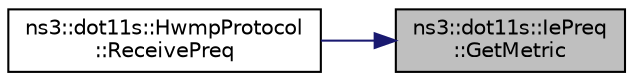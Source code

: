 digraph "ns3::dot11s::IePreq::GetMetric"
{
 // LATEX_PDF_SIZE
  edge [fontname="Helvetica",fontsize="10",labelfontname="Helvetica",labelfontsize="10"];
  node [fontname="Helvetica",fontsize="10",shape=record];
  rankdir="RL";
  Node1 [label="ns3::dot11s::IePreq\l::GetMetric",height=0.2,width=0.4,color="black", fillcolor="grey75", style="filled", fontcolor="black",tooltip="Get metric value."];
  Node1 -> Node2 [dir="back",color="midnightblue",fontsize="10",style="solid",fontname="Helvetica"];
  Node2 [label="ns3::dot11s::HwmpProtocol\l::ReceivePreq",height=0.2,width=0.4,color="black", fillcolor="white", style="filled",URL="$classns3_1_1dot11s_1_1_hwmp_protocol.html#ac50e179d526367f5280cca0710fb4418",tooltip="Handler for receiving Path Request."];
}
